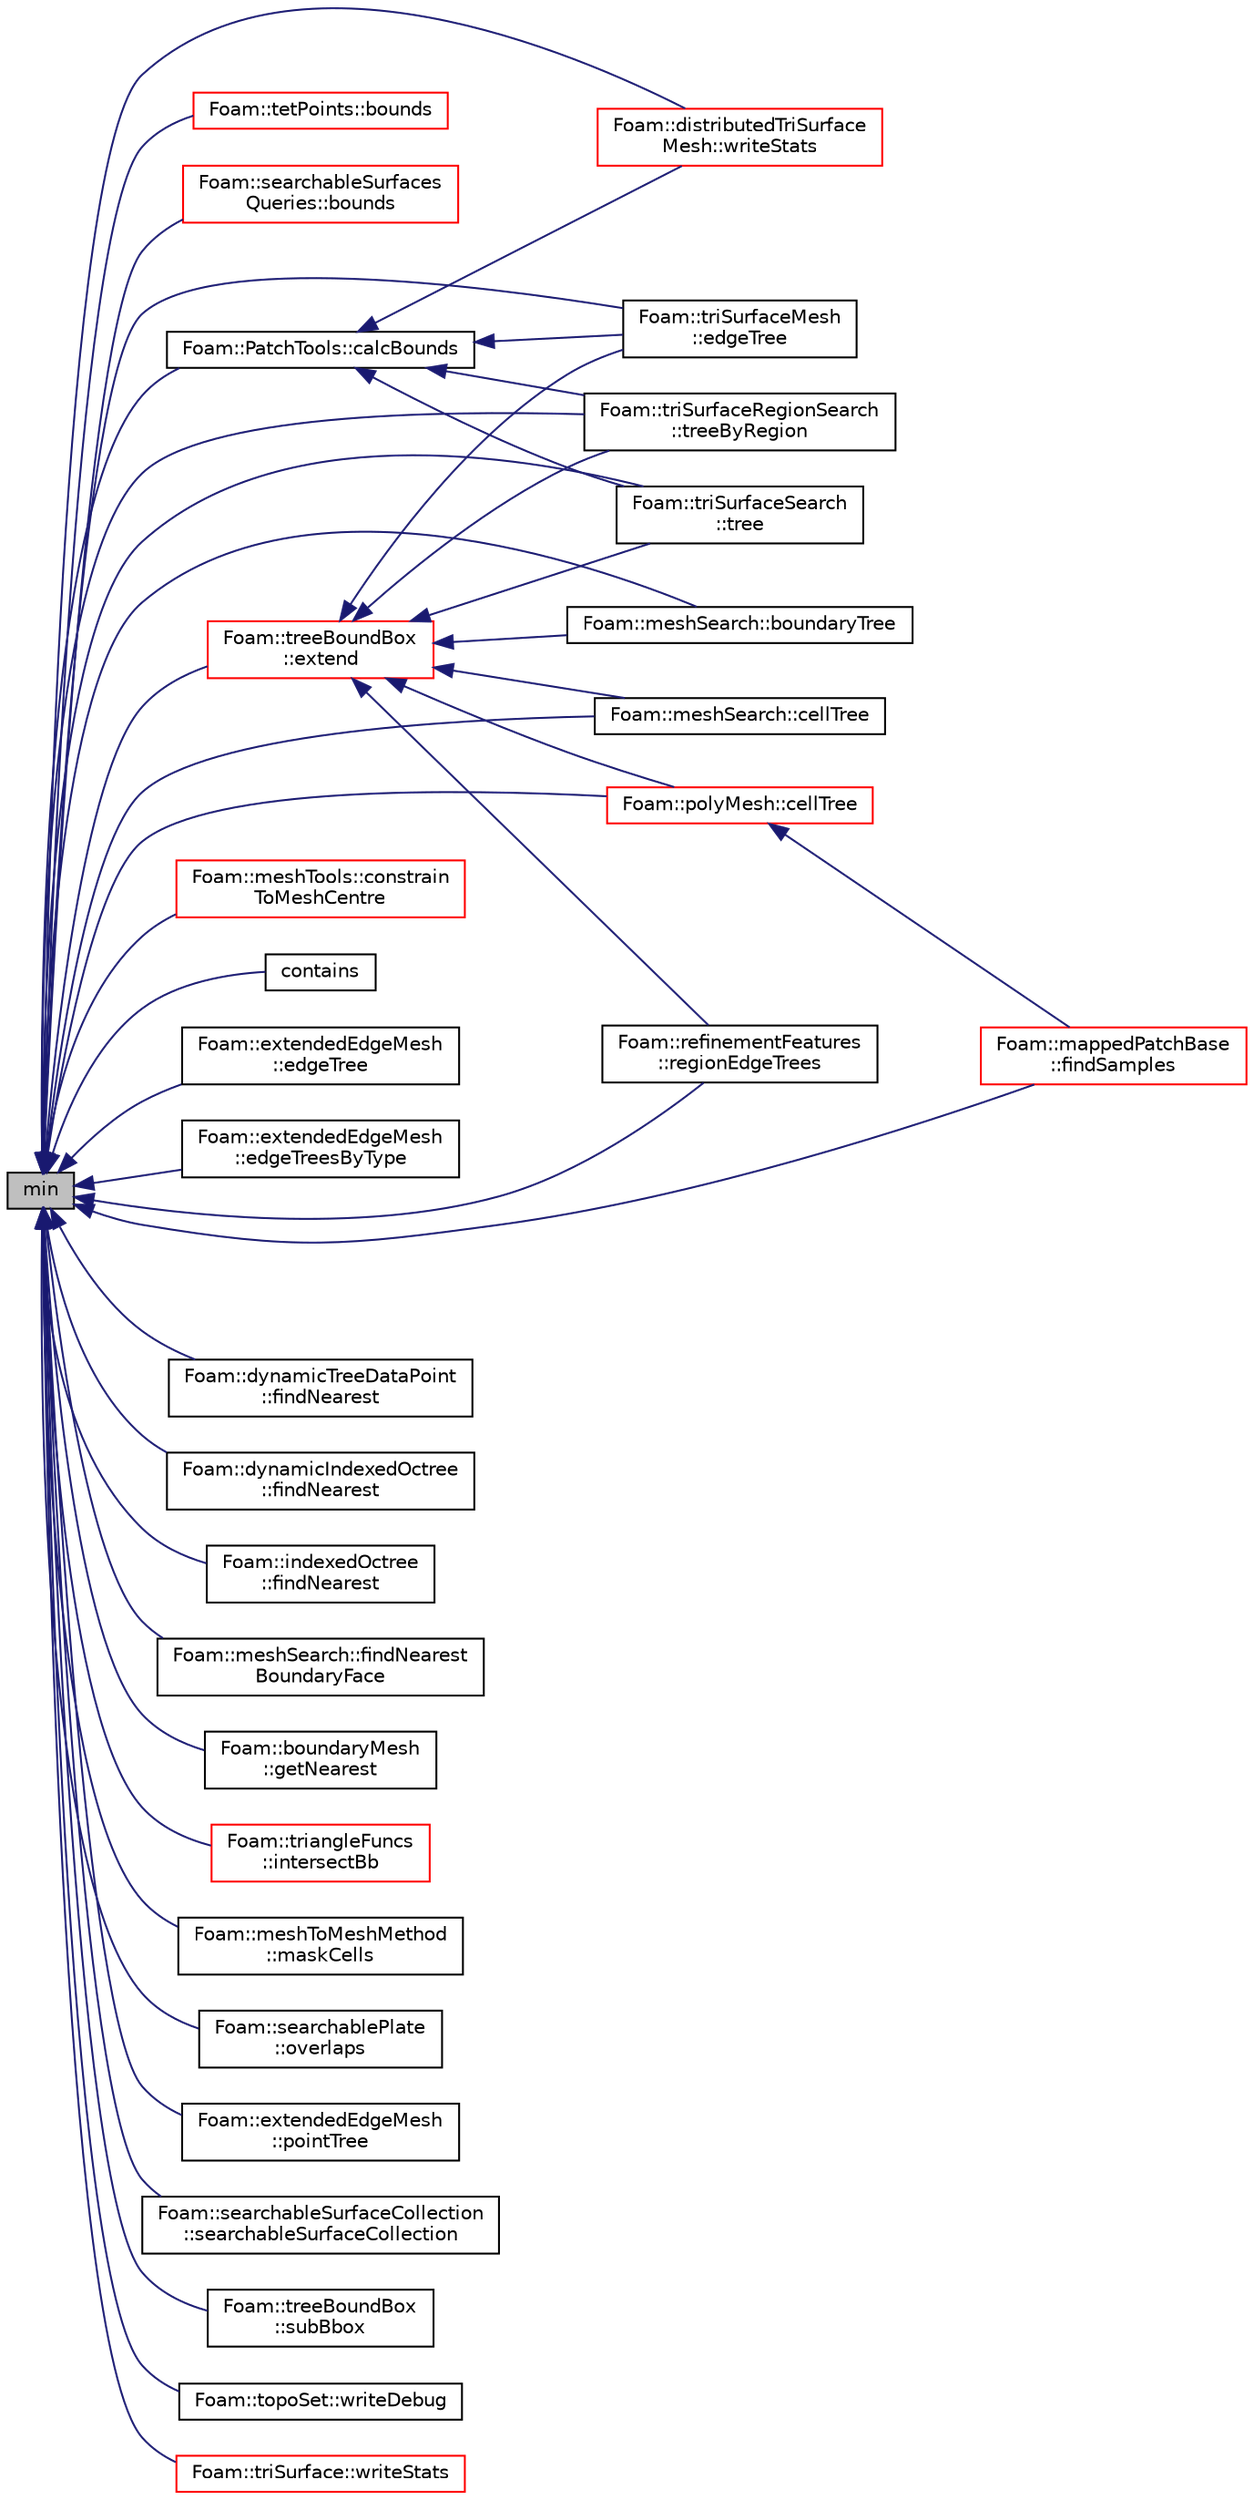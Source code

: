 digraph "min"
{
  bgcolor="transparent";
  edge [fontname="Helvetica",fontsize="10",labelfontname="Helvetica",labelfontsize="10"];
  node [fontname="Helvetica",fontsize="10",shape=record];
  rankdir="LR";
  Node1 [label="min",height=0.2,width=0.4,color="black", fillcolor="grey75", style="filled", fontcolor="black"];
  Node1 -> Node2 [dir="back",color="midnightblue",fontsize="10",style="solid",fontname="Helvetica"];
  Node2 [label="Foam::meshSearch::boundaryTree",height=0.2,width=0.4,color="black",URL="$a01461.html#a99d8a0131091e3666e9f48ebc6b3dbc0",tooltip="Get (demand driven) reference to octree holding all. "];
  Node1 -> Node3 [dir="back",color="midnightblue",fontsize="10",style="solid",fontname="Helvetica"];
  Node3 [label="Foam::tetPoints::bounds",height=0.2,width=0.4,color="red",URL="$a02560.html#a8e9b514aa2b33ce60782015ba1c8e777",tooltip="Calculate the bounding box. "];
  Node1 -> Node4 [dir="back",color="midnightblue",fontsize="10",style="solid",fontname="Helvetica"];
  Node4 [label="Foam::searchableSurfaces\lQueries::bounds",height=0.2,width=0.4,color="red",URL="$a02254.html#a25b508e408f5622249c887e7fd1ad70d",tooltip="Find the boundBox of the selected surfaces. "];
  Node1 -> Node5 [dir="back",color="midnightblue",fontsize="10",style="solid",fontname="Helvetica"];
  Node5 [label="Foam::PatchTools::calcBounds",height=0.2,width=0.4,color="black",URL="$a01803.html#a23386088c59e643ed53d59ff85ca7f8d"];
  Node5 -> Node6 [dir="back",color="midnightblue",fontsize="10",style="solid",fontname="Helvetica"];
  Node6 [label="Foam::triSurfaceMesh\l::edgeTree",height=0.2,width=0.4,color="black",URL="$a02672.html#aa2b0d45cdd2fbb256015a30db986413b",tooltip="Demand driven construction of octree for boundary edges. "];
  Node5 -> Node7 [dir="back",color="midnightblue",fontsize="10",style="solid",fontname="Helvetica"];
  Node7 [label="Foam::triSurfaceRegionSearch\l::treeByRegion",height=0.2,width=0.4,color="black",URL="$a02676.html#ac02de27ce5f8e8275ab114f72875c760",tooltip="Demand driven construction of octree for each region. "];
  Node5 -> Node8 [dir="back",color="midnightblue",fontsize="10",style="solid",fontname="Helvetica"];
  Node8 [label="Foam::triSurfaceSearch\l::tree",height=0.2,width=0.4,color="black",URL="$a02677.html#aae4907f8216f4c6460830b79104a919c",tooltip="Demand driven construction of the octree. "];
  Node5 -> Node9 [dir="back",color="midnightblue",fontsize="10",style="solid",fontname="Helvetica"];
  Node9 [label="Foam::distributedTriSurface\lMesh::writeStats",height=0.2,width=0.4,color="red",URL="$a00553.html#a3852b36537f6220c4fc7f55769fc0f13",tooltip="Print some stats. Parallel aware version of. "];
  Node1 -> Node10 [dir="back",color="midnightblue",fontsize="10",style="solid",fontname="Helvetica"];
  Node10 [label="Foam::meshSearch::cellTree",height=0.2,width=0.4,color="black",URL="$a01461.html#a7ec8de2b3ebafbb5aecf9316146722bf",tooltip="Get (demand driven) reference to octree holding all cells. "];
  Node1 -> Node11 [dir="back",color="midnightblue",fontsize="10",style="solid",fontname="Helvetica"];
  Node11 [label="Foam::polyMesh::cellTree",height=0.2,width=0.4,color="red",URL="$a01905.html#a7ec8de2b3ebafbb5aecf9316146722bf",tooltip="Return the cell search tree. "];
  Node11 -> Node12 [dir="back",color="midnightblue",fontsize="10",style="solid",fontname="Helvetica"];
  Node12 [label="Foam::mappedPatchBase\l::findSamples",height=0.2,width=0.4,color="red",URL="$a01411.html#af1dadf58aa8d06f7448d1859188f909d",tooltip="Find cells/faces containing samples. "];
  Node1 -> Node13 [dir="back",color="midnightblue",fontsize="10",style="solid",fontname="Helvetica"];
  Node13 [label="Foam::meshTools::constrain\lToMeshCentre",height=0.2,width=0.4,color="red",URL="$a10730.html#a26700ec74f3fbbdd3e210599cbaf2073",tooltip="Set the constrained components of position to mesh centre. "];
  Node1 -> Node14 [dir="back",color="midnightblue",fontsize="10",style="solid",fontname="Helvetica"];
  Node14 [label="contains",height=0.2,width=0.4,color="black",URL="$a00153.html#a086c85947a89fa7def6018c0cf2e45b9",tooltip="Fully contains other boundingBox? "];
  Node1 -> Node6 [dir="back",color="midnightblue",fontsize="10",style="solid",fontname="Helvetica"];
  Node1 -> Node15 [dir="back",color="midnightblue",fontsize="10",style="solid",fontname="Helvetica"];
  Node15 [label="Foam::extendedEdgeMesh\l::edgeTree",height=0.2,width=0.4,color="black",URL="$a00694.html#aa2b0d45cdd2fbb256015a30db986413b",tooltip="Demand driven construction of octree for boundary edges. "];
  Node1 -> Node16 [dir="back",color="midnightblue",fontsize="10",style="solid",fontname="Helvetica"];
  Node16 [label="Foam::extendedEdgeMesh\l::edgeTreesByType",height=0.2,width=0.4,color="black",URL="$a00694.html#aba6501b44b34487e5343b229c1ea1d80",tooltip="Demand driven construction of octree for boundary edges by type. "];
  Node1 -> Node17 [dir="back",color="midnightblue",fontsize="10",style="solid",fontname="Helvetica"];
  Node17 [label="Foam::treeBoundBox\l::extend",height=0.2,width=0.4,color="red",URL="$a02656.html#af0115050dad6481bce64856f5097c7a0",tooltip="Return slightly wider bounding box. "];
  Node17 -> Node18 [dir="back",color="midnightblue",fontsize="10",style="solid",fontname="Helvetica"];
  Node18 [label="Foam::refinementFeatures\l::regionEdgeTrees",height=0.2,width=0.4,color="black",URL="$a02100.html#a0a9e48d91f8d14c675856ed4333a5b0e"];
  Node17 -> Node2 [dir="back",color="midnightblue",fontsize="10",style="solid",fontname="Helvetica"];
  Node17 -> Node10 [dir="back",color="midnightblue",fontsize="10",style="solid",fontname="Helvetica"];
  Node17 -> Node6 [dir="back",color="midnightblue",fontsize="10",style="solid",fontname="Helvetica"];
  Node17 -> Node7 [dir="back",color="midnightblue",fontsize="10",style="solid",fontname="Helvetica"];
  Node17 -> Node8 [dir="back",color="midnightblue",fontsize="10",style="solid",fontname="Helvetica"];
  Node17 -> Node11 [dir="back",color="midnightblue",fontsize="10",style="solid",fontname="Helvetica"];
  Node1 -> Node19 [dir="back",color="midnightblue",fontsize="10",style="solid",fontname="Helvetica"];
  Node19 [label="Foam::dynamicTreeDataPoint\l::findNearest",height=0.2,width=0.4,color="black",URL="$a00601.html#a7ebb53d83ad9d2d3558a657b46ad1ee9",tooltip="Calculates nearest (to line) point in shape. "];
  Node1 -> Node20 [dir="back",color="midnightblue",fontsize="10",style="solid",fontname="Helvetica"];
  Node20 [label="Foam::dynamicIndexedOctree\l::findNearest",height=0.2,width=0.4,color="black",URL="$a00594.html#a2db1ff77908c7819fb3e192caa364040",tooltip="Low level: calculate nearest starting from subnode. "];
  Node1 -> Node21 [dir="back",color="midnightblue",fontsize="10",style="solid",fontname="Helvetica"];
  Node21 [label="Foam::indexedOctree\l::findNearest",height=0.2,width=0.4,color="black",URL="$a01046.html#a87d33cc27610bf4cfd3a5abac58af399",tooltip="Low level: calculate nearest starting from subnode. "];
  Node1 -> Node22 [dir="back",color="midnightblue",fontsize="10",style="solid",fontname="Helvetica"];
  Node22 [label="Foam::meshSearch::findNearest\lBoundaryFace",height=0.2,width=0.4,color="black",URL="$a01461.html#aae94dae06cef275ce7518d882fc4c4a7",tooltip="Find nearest boundary face. "];
  Node1 -> Node12 [dir="back",color="midnightblue",fontsize="10",style="solid",fontname="Helvetica"];
  Node1 -> Node23 [dir="back",color="midnightblue",fontsize="10",style="solid",fontname="Helvetica"];
  Node23 [label="Foam::boundaryMesh\l::getNearest",height=0.2,width=0.4,color="black",URL="$a00149.html#afc0c1d142df9fc42e5efffdf1f144d3a",tooltip="Get bMesh index of nearest face for every boundary face in. "];
  Node1 -> Node24 [dir="back",color="midnightblue",fontsize="10",style="solid",fontname="Helvetica"];
  Node24 [label="Foam::triangleFuncs\l::intersectBb",height=0.2,width=0.4,color="red",URL="$a02665.html#a61b27a9e34057e49b2263d2ecd01144c",tooltip="Does triangle intersect bounding box. "];
  Node1 -> Node25 [dir="back",color="midnightblue",fontsize="10",style="solid",fontname="Helvetica"];
  Node25 [label="Foam::meshToMeshMethod\l::maskCells",height=0.2,width=0.4,color="black",URL="$a01467.html#a02736066f4d6591b934a76221effff10",tooltip="Return src cell IDs for the overlap region. "];
  Node1 -> Node26 [dir="back",color="midnightblue",fontsize="10",style="solid",fontname="Helvetica"];
  Node26 [label="Foam::searchablePlate\l::overlaps",height=0.2,width=0.4,color="black",URL="$a02245.html#ad216562f0c5ce5c494f7dde03b8faec2",tooltip="Does any part of the surface overlap the supplied bound box? "];
  Node1 -> Node27 [dir="back",color="midnightblue",fontsize="10",style="solid",fontname="Helvetica"];
  Node27 [label="Foam::extendedEdgeMesh\l::pointTree",height=0.2,width=0.4,color="black",URL="$a00694.html#ad1af0f970b413331f7124d92f63ac789",tooltip="Demand driven construction of octree for feature points. "];
  Node1 -> Node18 [dir="back",color="midnightblue",fontsize="10",style="solid",fontname="Helvetica"];
  Node1 -> Node28 [dir="back",color="midnightblue",fontsize="10",style="solid",fontname="Helvetica"];
  Node28 [label="Foam::searchableSurfaceCollection\l::searchableSurfaceCollection",height=0.2,width=0.4,color="black",URL="$a02249.html#aaa6357e10010d757fe8977007422e87f",tooltip="Construct from dictionary (used by searchableSurface) "];
  Node1 -> Node29 [dir="back",color="midnightblue",fontsize="10",style="solid",fontname="Helvetica"];
  Node29 [label="Foam::treeBoundBox\l::subBbox",height=0.2,width=0.4,color="black",URL="$a02656.html#a7b2e5208f15e9cb1a681a8eabfbe74cf",tooltip="Sub box given by octant number. Midpoint provided. "];
  Node1 -> Node8 [dir="back",color="midnightblue",fontsize="10",style="solid",fontname="Helvetica"];
  Node1 -> Node7 [dir="back",color="midnightblue",fontsize="10",style="solid",fontname="Helvetica"];
  Node1 -> Node30 [dir="back",color="midnightblue",fontsize="10",style="solid",fontname="Helvetica"];
  Node30 [label="Foam::topoSet::writeDebug",height=0.2,width=0.4,color="black",URL="$a02624.html#a4568a6cf695a322362a765d87935bb51",tooltip="Write labels and coordinates columnwise to os. Truncate to maxLen. "];
  Node1 -> Node31 [dir="back",color="midnightblue",fontsize="10",style="solid",fontname="Helvetica"];
  Node31 [label="Foam::triSurface::writeStats",height=0.2,width=0.4,color="red",URL="$a02668.html#ac299ea1cad7e40cf1f599efeabb9baba",tooltip="Write some statistics. "];
  Node1 -> Node9 [dir="back",color="midnightblue",fontsize="10",style="solid",fontname="Helvetica"];
}

